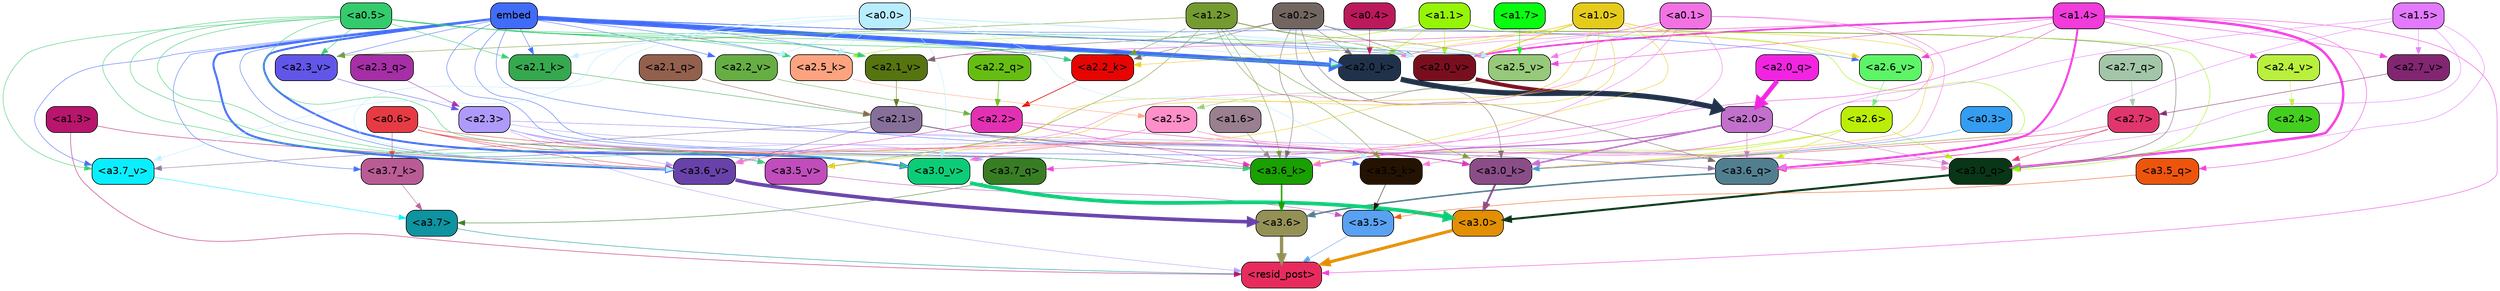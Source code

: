 strict digraph "" {
	graph [bgcolor=transparent,
		layout=dot,
		overlap=false,
		splines=true
	];
	"<a3.7>"	[color=black,
		fillcolor="#0e93a1",
		fontname=Helvetica,
		shape=box,
		style="filled, rounded"];
	"<resid_post>"	[color=black,
		fillcolor="#e72c5d",
		fontname=Helvetica,
		shape=box,
		style="filled, rounded"];
	"<a3.7>" -> "<resid_post>"	[color="#0e93a1",
		penwidth=0.6239100098609924];
	"<a3.6>"	[color=black,
		fillcolor="#949156",
		fontname=Helvetica,
		shape=box,
		style="filled, rounded"];
	"<a3.6>" -> "<resid_post>"	[color="#949156",
		penwidth=4.569062113761902];
	"<a3.5>"	[color=black,
		fillcolor="#59a1f3",
		fontname=Helvetica,
		shape=box,
		style="filled, rounded"];
	"<a3.5>" -> "<resid_post>"	[color="#59a1f3",
		penwidth=0.6];
	"<a3.0>"	[color=black,
		fillcolor="#e28f04",
		fontname=Helvetica,
		shape=box,
		style="filled, rounded"];
	"<a3.0>" -> "<resid_post>"	[color="#e28f04",
		penwidth=4.283544182777405];
	"<a2.3>"	[color=black,
		fillcolor="#ad9afa",
		fontname=Helvetica,
		shape=box,
		style="filled, rounded"];
	"<a2.3>" -> "<resid_post>"	[color="#ad9afa",
		penwidth=0.6];
	"<a3.7_q>"	[color=black,
		fillcolor="#387d24",
		fontname=Helvetica,
		shape=box,
		style="filled, rounded"];
	"<a2.3>" -> "<a3.7_q>"	[color="#ad9afa",
		penwidth=0.6];
	"<a3.6_q>"	[color=black,
		fillcolor="#527f90",
		fontname=Helvetica,
		shape=box,
		style="filled, rounded"];
	"<a2.3>" -> "<a3.6_q>"	[color="#ad9afa",
		penwidth=0.6];
	"<a3.0_q>"	[color=black,
		fillcolor="#083616",
		fontname=Helvetica,
		shape=box,
		style="filled, rounded"];
	"<a2.3>" -> "<a3.0_q>"	[color="#ad9afa",
		penwidth=0.6];
	"<a3.0_k>"	[color=black,
		fillcolor="#8a4d88",
		fontname=Helvetica,
		shape=box,
		style="filled, rounded"];
	"<a2.3>" -> "<a3.0_k>"	[color="#ad9afa",
		penwidth=0.6];
	"<a3.6_v>"	[color=black,
		fillcolor="#6842a9",
		fontname=Helvetica,
		shape=box,
		style="filled, rounded"];
	"<a2.3>" -> "<a3.6_v>"	[color="#ad9afa",
		penwidth=0.6];
	"<a3.5_v>"	[color=black,
		fillcolor="#c04dbb",
		fontname=Helvetica,
		shape=box,
		style="filled, rounded"];
	"<a2.3>" -> "<a3.5_v>"	[color="#ad9afa",
		penwidth=0.6];
	"<a3.0_v>"	[color=black,
		fillcolor="#0ccd77",
		fontname=Helvetica,
		shape=box,
		style="filled, rounded"];
	"<a2.3>" -> "<a3.0_v>"	[color="#ad9afa",
		penwidth=0.6];
	"<a1.4>"	[color=black,
		fillcolor="#f13bdb",
		fontname=Helvetica,
		shape=box,
		style="filled, rounded"];
	"<a1.4>" -> "<resid_post>"	[color="#f13bdb",
		penwidth=0.6];
	"<a1.4>" -> "<a3.7_q>"	[color="#f13bdb",
		penwidth=0.6];
	"<a1.4>" -> "<a3.6_q>"	[color="#f13bdb",
		penwidth=2.7934007048606873];
	"<a3.5_q>"	[color=black,
		fillcolor="#ed550d",
		fontname=Helvetica,
		shape=box,
		style="filled, rounded"];
	"<a1.4>" -> "<a3.5_q>"	[color="#f13bdb",
		penwidth=0.6];
	"<a1.4>" -> "<a3.0_q>"	[color="#f13bdb",
		penwidth=3.340754985809326];
	"<a2.7_v>"	[color=black,
		fillcolor="#822671",
		fontname=Helvetica,
		shape=box,
		style="filled, rounded"];
	"<a1.4>" -> "<a2.7_v>"	[color="#f13bdb",
		penwidth=0.6];
	"<a2.6_v>"	[color=black,
		fillcolor="#5df468",
		fontname=Helvetica,
		shape=box,
		style="filled, rounded"];
	"<a1.4>" -> "<a2.6_v>"	[color="#f13bdb",
		penwidth=0.6];
	"<a2.5_v>"	[color=black,
		fillcolor="#96c97a",
		fontname=Helvetica,
		shape=box,
		style="filled, rounded"];
	"<a1.4>" -> "<a2.5_v>"	[color="#f13bdb",
		penwidth=0.6];
	"<a2.4_v>"	[color=black,
		fillcolor="#b9f03d",
		fontname=Helvetica,
		shape=box,
		style="filled, rounded"];
	"<a1.4>" -> "<a2.4_v>"	[color="#f13bdb",
		penwidth=0.6];
	"<a2.1_v>"	[color=black,
		fillcolor="#567410",
		fontname=Helvetica,
		shape=box,
		style="filled, rounded"];
	"<a1.4>" -> "<a2.1_v>"	[color="#f13bdb",
		penwidth=0.6];
	"<a2.0_v>"	[color=black,
		fillcolor="#790f1e",
		fontname=Helvetica,
		shape=box,
		style="filled, rounded"];
	"<a1.4>" -> "<a2.0_v>"	[color="#f13bdb",
		penwidth=2.268759250640869];
	"<a1.3>"	[color=black,
		fillcolor="#b8156d",
		fontname=Helvetica,
		shape=box,
		style="filled, rounded"];
	"<a1.3>" -> "<resid_post>"	[color="#b8156d",
		penwidth=0.6];
	"<a1.3>" -> "<a3.6_v>"	[color="#b8156d",
		penwidth=0.6];
	"<a3.7_q>" -> "<a3.7>"	[color="#387d24",
		penwidth=0.6];
	"<a3.6_q>" -> "<a3.6>"	[color="#527f90",
		penwidth=2.0347584784030914];
	"<a3.5_q>" -> "<a3.5>"	[color="#ed550d",
		penwidth=0.6];
	"<a3.0_q>" -> "<a3.0>"	[color="#083616",
		penwidth=2.8635367155075073];
	"<a3.7_k>"	[color=black,
		fillcolor="#b95c95",
		fontname=Helvetica,
		shape=box,
		style="filled, rounded"];
	"<a3.7_k>" -> "<a3.7>"	[color="#b95c95",
		penwidth=0.6];
	"<a3.6_k>"	[color=black,
		fillcolor="#19a001",
		fontname=Helvetica,
		shape=box,
		style="filled, rounded"];
	"<a3.6_k>" -> "<a3.6>"	[color="#19a001",
		penwidth=2.1760786175727844];
	"<a3.5_k>"	[color=black,
		fillcolor="#241303",
		fontname=Helvetica,
		shape=box,
		style="filled, rounded"];
	"<a3.5_k>" -> "<a3.5>"	[color="#241303",
		penwidth=0.6];
	"<a3.0_k>" -> "<a3.0>"	[color="#8a4d88",
		penwidth=2.632905662059784];
	"<a3.7_v>"	[color=black,
		fillcolor="#09efff",
		fontname=Helvetica,
		shape=box,
		style="filled, rounded"];
	"<a3.7_v>" -> "<a3.7>"	[color="#09efff",
		penwidth=0.6];
	"<a3.6_v>" -> "<a3.6>"	[color="#6842a9",
		penwidth=4.981305837631226];
	"<a3.5_v>" -> "<a3.5>"	[color="#c04dbb",
		penwidth=0.6];
	"<a3.0_v>" -> "<a3.0>"	[color="#0ccd77",
		penwidth=5.168330669403076];
	"<a2.7>"	[color=black,
		fillcolor="#e1356e",
		fontname=Helvetica,
		shape=box,
		style="filled, rounded"];
	"<a2.7>" -> "<a3.6_q>"	[color="#e1356e",
		penwidth=0.6];
	"<a2.7>" -> "<a3.0_q>"	[color="#e1356e",
		penwidth=0.6];
	"<a2.7>" -> "<a3.0_k>"	[color="#e1356e",
		penwidth=0.6];
	"<a2.6>"	[color=black,
		fillcolor="#baee07",
		fontname=Helvetica,
		shape=box,
		style="filled, rounded"];
	"<a2.6>" -> "<a3.6_q>"	[color="#baee07",
		penwidth=0.6];
	"<a2.6>" -> "<a3.0_q>"	[color="#baee07",
		penwidth=0.6];
	"<a2.6>" -> "<a3.6_k>"	[color="#baee07",
		penwidth=0.6];
	"<a2.6>" -> "<a3.5_k>"	[color="#baee07",
		penwidth=0.6];
	"<a2.6>" -> "<a3.0_k>"	[color="#baee07",
		penwidth=0.6];
	"<a2.1>"	[color=black,
		fillcolor="#867099",
		fontname=Helvetica,
		shape=box,
		style="filled, rounded"];
	"<a2.1>" -> "<a3.6_q>"	[color="#867099",
		penwidth=0.6];
	"<a2.1>" -> "<a3.0_q>"	[color="#867099",
		penwidth=0.6];
	"<a2.1>" -> "<a3.6_k>"	[color="#867099",
		penwidth=0.6];
	"<a2.1>" -> "<a3.0_k>"	[color="#867099",
		penwidth=0.6];
	"<a2.1>" -> "<a3.7_v>"	[color="#867099",
		penwidth=0.6];
	"<a2.1>" -> "<a3.6_v>"	[color="#867099",
		penwidth=0.6];
	"<a2.0>"	[color=black,
		fillcolor="#c170cc",
		fontname=Helvetica,
		shape=box,
		style="filled, rounded"];
	"<a2.0>" -> "<a3.6_q>"	[color="#c170cc",
		penwidth=0.6];
	"<a2.0>" -> "<a3.0_q>"	[color="#c170cc",
		penwidth=0.6];
	"<a2.0>" -> "<a3.6_k>"	[color="#c170cc",
		penwidth=1.6382827460765839];
	"<a2.0>" -> "<a3.0_k>"	[color="#c170cc",
		penwidth=2.161143198609352];
	"<a1.5>"	[color=black,
		fillcolor="#e379fe",
		fontname=Helvetica,
		shape=box,
		style="filled, rounded"];
	"<a1.5>" -> "<a3.6_q>"	[color="#e379fe",
		penwidth=0.6];
	"<a1.5>" -> "<a3.0_q>"	[color="#e379fe",
		penwidth=0.6];
	"<a1.5>" -> "<a3.6_k>"	[color="#e379fe",
		penwidth=0.6];
	"<a1.5>" -> "<a3.0_k>"	[color="#e379fe",
		penwidth=0.6];
	"<a1.5>" -> "<a2.7_v>"	[color="#e379fe",
		penwidth=0.6];
	"<a0.2>"	[color=black,
		fillcolor="#726661",
		fontname=Helvetica,
		shape=box,
		style="filled, rounded"];
	"<a0.2>" -> "<a3.6_q>"	[color="#726661",
		penwidth=0.6];
	"<a0.2>" -> "<a3.0_q>"	[color="#726661",
		penwidth=0.6];
	"<a0.2>" -> "<a3.6_k>"	[color="#726661",
		penwidth=0.6];
	"<a0.2>" -> "<a3.0_k>"	[color="#726661",
		penwidth=0.6];
	"<a2.2_k>"	[color=black,
		fillcolor="#e60502",
		fontname=Helvetica,
		shape=box,
		style="filled, rounded"];
	"<a0.2>" -> "<a2.2_k>"	[color="#726661",
		penwidth=0.6];
	"<a2.0_k>"	[color=black,
		fillcolor="#20324b",
		fontname=Helvetica,
		shape=box,
		style="filled, rounded"];
	"<a0.2>" -> "<a2.0_k>"	[color="#726661",
		penwidth=0.6];
	"<a0.2>" -> "<a2.1_v>"	[color="#726661",
		penwidth=0.6];
	"<a0.2>" -> "<a2.0_v>"	[color="#726661",
		penwidth=0.6];
	"<a2.5>"	[color=black,
		fillcolor="#fe8fc9",
		fontname=Helvetica,
		shape=box,
		style="filled, rounded"];
	"<a2.5>" -> "<a3.0_q>"	[color="#fe8fc9",
		penwidth=0.6];
	"<a2.5>" -> "<a3.0_k>"	[color="#fe8fc9",
		penwidth=0.6];
	"<a2.5>" -> "<a3.6_v>"	[color="#fe8fc9",
		penwidth=0.6];
	"<a2.5>" -> "<a3.0_v>"	[color="#fe8fc9",
		penwidth=0.6];
	"<a2.4>"	[color=black,
		fillcolor="#43cf1f",
		fontname=Helvetica,
		shape=box,
		style="filled, rounded"];
	"<a2.4>" -> "<a3.0_q>"	[color="#43cf1f",
		penwidth=0.6];
	"<a1.1>"	[color=black,
		fillcolor="#96f506",
		fontname=Helvetica,
		shape=box,
		style="filled, rounded"];
	"<a1.1>" -> "<a3.0_q>"	[color="#96f506",
		penwidth=0.6];
	"<a1.1>" -> "<a3.0_k>"	[color="#96f506",
		penwidth=0.6];
	"<a2.5_k>"	[color=black,
		fillcolor="#fda380",
		fontname=Helvetica,
		shape=box,
		style="filled, rounded"];
	"<a1.1>" -> "<a2.5_k>"	[color="#96f506",
		penwidth=0.6];
	"<a1.1>" -> "<a2.0_k>"	[color="#96f506",
		penwidth=0.6];
	"<a1.1>" -> "<a2.0_v>"	[color="#96f506",
		penwidth=0.6];
	"<a0.6>"	[color=black,
		fillcolor="#e73b44",
		fontname=Helvetica,
		shape=box,
		style="filled, rounded"];
	"<a0.6>" -> "<a3.7_k>"	[color="#e73b44",
		penwidth=0.6];
	"<a0.6>" -> "<a3.6_k>"	[color="#e73b44",
		penwidth=0.6];
	"<a0.6>" -> "<a3.0_k>"	[color="#e73b44",
		penwidth=0.6];
	"<a0.6>" -> "<a3.6_v>"	[color="#e73b44",
		penwidth=0.6];
	"<a0.6>" -> "<a3.0_v>"	[color="#e73b44",
		penwidth=0.6];
	embed	[color=black,
		fillcolor="#416cf9",
		fontname=Helvetica,
		shape=box,
		style="filled, rounded"];
	embed -> "<a3.7_k>"	[color="#416cf9",
		penwidth=0.6];
	embed -> "<a3.6_k>"	[color="#416cf9",
		penwidth=0.6];
	embed -> "<a3.5_k>"	[color="#416cf9",
		penwidth=0.6];
	embed -> "<a3.0_k>"	[color="#416cf9",
		penwidth=0.6];
	embed -> "<a3.7_v>"	[color="#416cf9",
		penwidth=0.6];
	embed -> "<a3.6_v>"	[color="#416cf9",
		penwidth=2.7825746536254883];
	embed -> "<a3.5_v>"	[color="#416cf9",
		penwidth=0.6];
	embed -> "<a3.0_v>"	[color="#416cf9",
		penwidth=2.6950180530548096];
	embed -> "<a2.5_k>"	[color="#416cf9",
		penwidth=0.6];
	embed -> "<a2.2_k>"	[color="#416cf9",
		penwidth=0.6698317527770996];
	"<a2.1_k>"	[color=black,
		fillcolor="#36a84f",
		fontname=Helvetica,
		shape=box,
		style="filled, rounded"];
	embed -> "<a2.1_k>"	[color="#416cf9",
		penwidth=0.6];
	embed -> "<a2.0_k>"	[color="#416cf9",
		penwidth=6.12570995092392];
	embed -> "<a2.6_v>"	[color="#416cf9",
		penwidth=0.6];
	embed -> "<a2.5_v>"	[color="#416cf9",
		penwidth=0.6];
	"<a2.3_v>"	[color=black,
		fillcolor="#6156e8",
		fontname=Helvetica,
		shape=box,
		style="filled, rounded"];
	embed -> "<a2.3_v>"	[color="#416cf9",
		penwidth=0.6];
	"<a2.2_v>"	[color=black,
		fillcolor="#66ae43",
		fontname=Helvetica,
		shape=box,
		style="filled, rounded"];
	embed -> "<a2.2_v>"	[color="#416cf9",
		penwidth=0.6];
	embed -> "<a2.1_v>"	[color="#416cf9",
		penwidth=0.6];
	embed -> "<a2.0_v>"	[color="#416cf9",
		penwidth=0.6];
	"<a2.2>"	[color=black,
		fillcolor="#e330b3",
		fontname=Helvetica,
		shape=box,
		style="filled, rounded"];
	"<a2.2>" -> "<a3.6_k>"	[color="#e330b3",
		penwidth=0.6];
	"<a2.2>" -> "<a3.0_k>"	[color="#e330b3",
		penwidth=0.6];
	"<a2.2>" -> "<a3.6_v>"	[color="#e330b3",
		penwidth=0.6];
	"<a1.6>"	[color=black,
		fillcolor="#997f8f",
		fontname=Helvetica,
		shape=box,
		style="filled, rounded"];
	"<a1.6>" -> "<a3.6_k>"	[color="#997f8f",
		penwidth=0.6];
	"<a1.2>"	[color=black,
		fillcolor="#739b30",
		fontname=Helvetica,
		shape=box,
		style="filled, rounded"];
	"<a1.2>" -> "<a3.6_k>"	[color="#739b30",
		penwidth=0.6];
	"<a1.2>" -> "<a3.5_k>"	[color="#739b30",
		penwidth=0.6];
	"<a1.2>" -> "<a3.0_k>"	[color="#739b30",
		penwidth=0.6];
	"<a1.2>" -> "<a3.5_v>"	[color="#739b30",
		penwidth=0.6];
	"<a1.2>" -> "<a2.2_k>"	[color="#739b30",
		penwidth=0.6];
	"<a1.2>" -> "<a2.5_v>"	[color="#739b30",
		penwidth=0.6];
	"<a1.2>" -> "<a2.3_v>"	[color="#739b30",
		penwidth=0.6];
	"<a1.2>" -> "<a2.0_v>"	[color="#739b30",
		penwidth=0.6];
	"<a1.0>"	[color=black,
		fillcolor="#e6cc1a",
		fontname=Helvetica,
		shape=box,
		style="filled, rounded"];
	"<a1.0>" -> "<a3.6_k>"	[color="#e6cc1a",
		penwidth=0.6];
	"<a1.0>" -> "<a3.0_k>"	[color="#e6cc1a",
		penwidth=0.6];
	"<a1.0>" -> "<a3.6_v>"	[color="#e6cc1a",
		penwidth=0.6];
	"<a1.0>" -> "<a3.5_v>"	[color="#e6cc1a",
		penwidth=0.6];
	"<a1.0>" -> "<a3.0_v>"	[color="#e6cc1a",
		penwidth=0.6];
	"<a1.0>" -> "<a2.2_k>"	[color="#e6cc1a",
		penwidth=0.6];
	"<a1.0>" -> "<a2.0_k>"	[color="#e6cc1a",
		penwidth=0.6];
	"<a1.0>" -> "<a2.6_v>"	[color="#e6cc1a",
		penwidth=0.6];
	"<a1.0>" -> "<a2.0_v>"	[color="#e6cc1a",
		penwidth=1.2213096618652344];
	"<a0.5>"	[color=black,
		fillcolor="#34cb6d",
		fontname=Helvetica,
		shape=box,
		style="filled, rounded"];
	"<a0.5>" -> "<a3.6_k>"	[color="#34cb6d",
		penwidth=0.6];
	"<a0.5>" -> "<a3.7_v>"	[color="#34cb6d",
		penwidth=0.6];
	"<a0.5>" -> "<a3.6_v>"	[color="#34cb6d",
		penwidth=0.6];
	"<a0.5>" -> "<a3.5_v>"	[color="#34cb6d",
		penwidth=0.6];
	"<a0.5>" -> "<a3.0_v>"	[color="#34cb6d",
		penwidth=0.6];
	"<a0.5>" -> "<a2.5_k>"	[color="#34cb6d",
		penwidth=0.6];
	"<a0.5>" -> "<a2.2_k>"	[color="#34cb6d",
		penwidth=0.6];
	"<a0.5>" -> "<a2.1_k>"	[color="#34cb6d",
		penwidth=0.6];
	"<a0.5>" -> "<a2.0_k>"	[color="#34cb6d",
		penwidth=0.6900839805603027];
	"<a0.5>" -> "<a2.3_v>"	[color="#34cb6d",
		penwidth=0.6];
	"<a0.5>" -> "<a2.1_v>"	[color="#34cb6d",
		penwidth=0.6];
	"<a0.5>" -> "<a2.0_v>"	[color="#34cb6d",
		penwidth=0.6];
	"<a0.1>"	[color=black,
		fillcolor="#f272e3",
		fontname=Helvetica,
		shape=box,
		style="filled, rounded"];
	"<a0.1>" -> "<a3.6_k>"	[color="#f272e3",
		penwidth=0.6];
	"<a0.1>" -> "<a3.5_k>"	[color="#f272e3",
		penwidth=0.6];
	"<a0.1>" -> "<a3.0_k>"	[color="#f272e3",
		penwidth=0.6];
	"<a0.1>" -> "<a3.6_v>"	[color="#f272e3",
		penwidth=0.6];
	"<a0.1>" -> "<a3.0_v>"	[color="#f272e3",
		penwidth=0.6];
	"<a0.1>" -> "<a2.0_k>"	[color="#f272e3",
		penwidth=0.6];
	"<a0.1>" -> "<a2.5_v>"	[color="#f272e3",
		penwidth=0.6];
	"<a0.1>" -> "<a2.0_v>"	[color="#f272e3",
		penwidth=0.6];
	"<a0.0>"	[color=black,
		fillcolor="#b8ecff",
		fontname=Helvetica,
		shape=box,
		style="filled, rounded"];
	"<a0.0>" -> "<a3.5_k>"	[color="#b8ecff",
		penwidth=0.6];
	"<a0.0>" -> "<a3.7_v>"	[color="#b8ecff",
		penwidth=0.6];
	"<a0.0>" -> "<a3.6_v>"	[color="#b8ecff",
		penwidth=0.6];
	"<a0.0>" -> "<a3.0_v>"	[color="#b8ecff",
		penwidth=0.6];
	"<a0.0>" -> "<a2.5_k>"	[color="#b8ecff",
		penwidth=0.6];
	"<a0.0>" -> "<a2.1_k>"	[color="#b8ecff",
		penwidth=0.6];
	"<a0.0>" -> "<a2.0_k>"	[color="#b8ecff",
		penwidth=0.6];
	"<a0.0>" -> "<a2.5_v>"	[color="#b8ecff",
		penwidth=0.6];
	"<a0.0>" -> "<a2.2_v>"	[color="#b8ecff",
		penwidth=0.6];
	"<a0.0>" -> "<a2.0_v>"	[color="#b8ecff",
		penwidth=0.6];
	"<a0.3>"	[color=black,
		fillcolor="#349df2",
		fontname=Helvetica,
		shape=box,
		style="filled, rounded"];
	"<a0.3>" -> "<a3.0_k>"	[color="#349df2",
		penwidth=0.6];
	"<a2.7_q>"	[color=black,
		fillcolor="#a3c6a9",
		fontname=Helvetica,
		shape=box,
		style="filled, rounded"];
	"<a2.7_q>" -> "<a2.7>"	[color="#a3c6a9",
		penwidth=0.6];
	"<a2.3_q>"	[color=black,
		fillcolor="#a62ea7",
		fontname=Helvetica,
		shape=box,
		style="filled, rounded"];
	"<a2.3_q>" -> "<a2.3>"	[color="#a62ea7",
		penwidth=0.6];
	"<a2.2_q>"	[color=black,
		fillcolor="#66bd12",
		fontname=Helvetica,
		shape=box,
		style="filled, rounded"];
	"<a2.2_q>" -> "<a2.2>"	[color="#66bd12",
		penwidth=0.7553567886352539];
	"<a2.1_q>"	[color=black,
		fillcolor="#92604d",
		fontname=Helvetica,
		shape=box,
		style="filled, rounded"];
	"<a2.1_q>" -> "<a2.1>"	[color="#92604d",
		penwidth=0.6];
	"<a2.0_q>"	[color=black,
		fillcolor="#f224e1",
		fontname=Helvetica,
		shape=box,
		style="filled, rounded"];
	"<a2.0_q>" -> "<a2.0>"	[color="#f224e1",
		penwidth=6.256794691085815];
	"<a2.5_k>" -> "<a2.5>"	[color="#fda380",
		penwidth=0.6];
	"<a2.2_k>" -> "<a2.2>"	[color="#e60502",
		penwidth=0.8854708671569824];
	"<a2.1_k>" -> "<a2.1>"	[color="#36a84f",
		penwidth=0.6];
	"<a2.0_k>" -> "<a2.0>"	[color="#20324b",
		penwidth=7.231504917144775];
	"<a2.7_v>" -> "<a2.7>"	[color="#822671",
		penwidth=0.6];
	"<a2.6_v>" -> "<a2.6>"	[color="#5df468",
		penwidth=0.6];
	"<a2.5_v>" -> "<a2.5>"	[color="#96c97a",
		penwidth=0.6];
	"<a2.4_v>" -> "<a2.4>"	[color="#b9f03d",
		penwidth=0.6];
	"<a2.3_v>" -> "<a2.3>"	[color="#6156e8",
		penwidth=0.6];
	"<a2.2_v>" -> "<a2.2>"	[color="#66ae43",
		penwidth=0.6];
	"<a2.1_v>" -> "<a2.1>"	[color="#567410",
		penwidth=0.6];
	"<a2.0_v>" -> "<a2.0>"	[color="#790f1e",
		penwidth=5.231471925973892];
	"<a0.4>"	[color=black,
		fillcolor="#bc185c",
		fontname=Helvetica,
		shape=box,
		style="filled, rounded"];
	"<a0.4>" -> "<a2.0_k>"	[color="#bc185c",
		penwidth=0.6];
	"<a1.7>"	[color=black,
		fillcolor="#09fd10",
		fontname=Helvetica,
		shape=box,
		style="filled, rounded"];
	"<a1.7>" -> "<a2.5_v>"	[color="#09fd10",
		penwidth=0.6];
}
